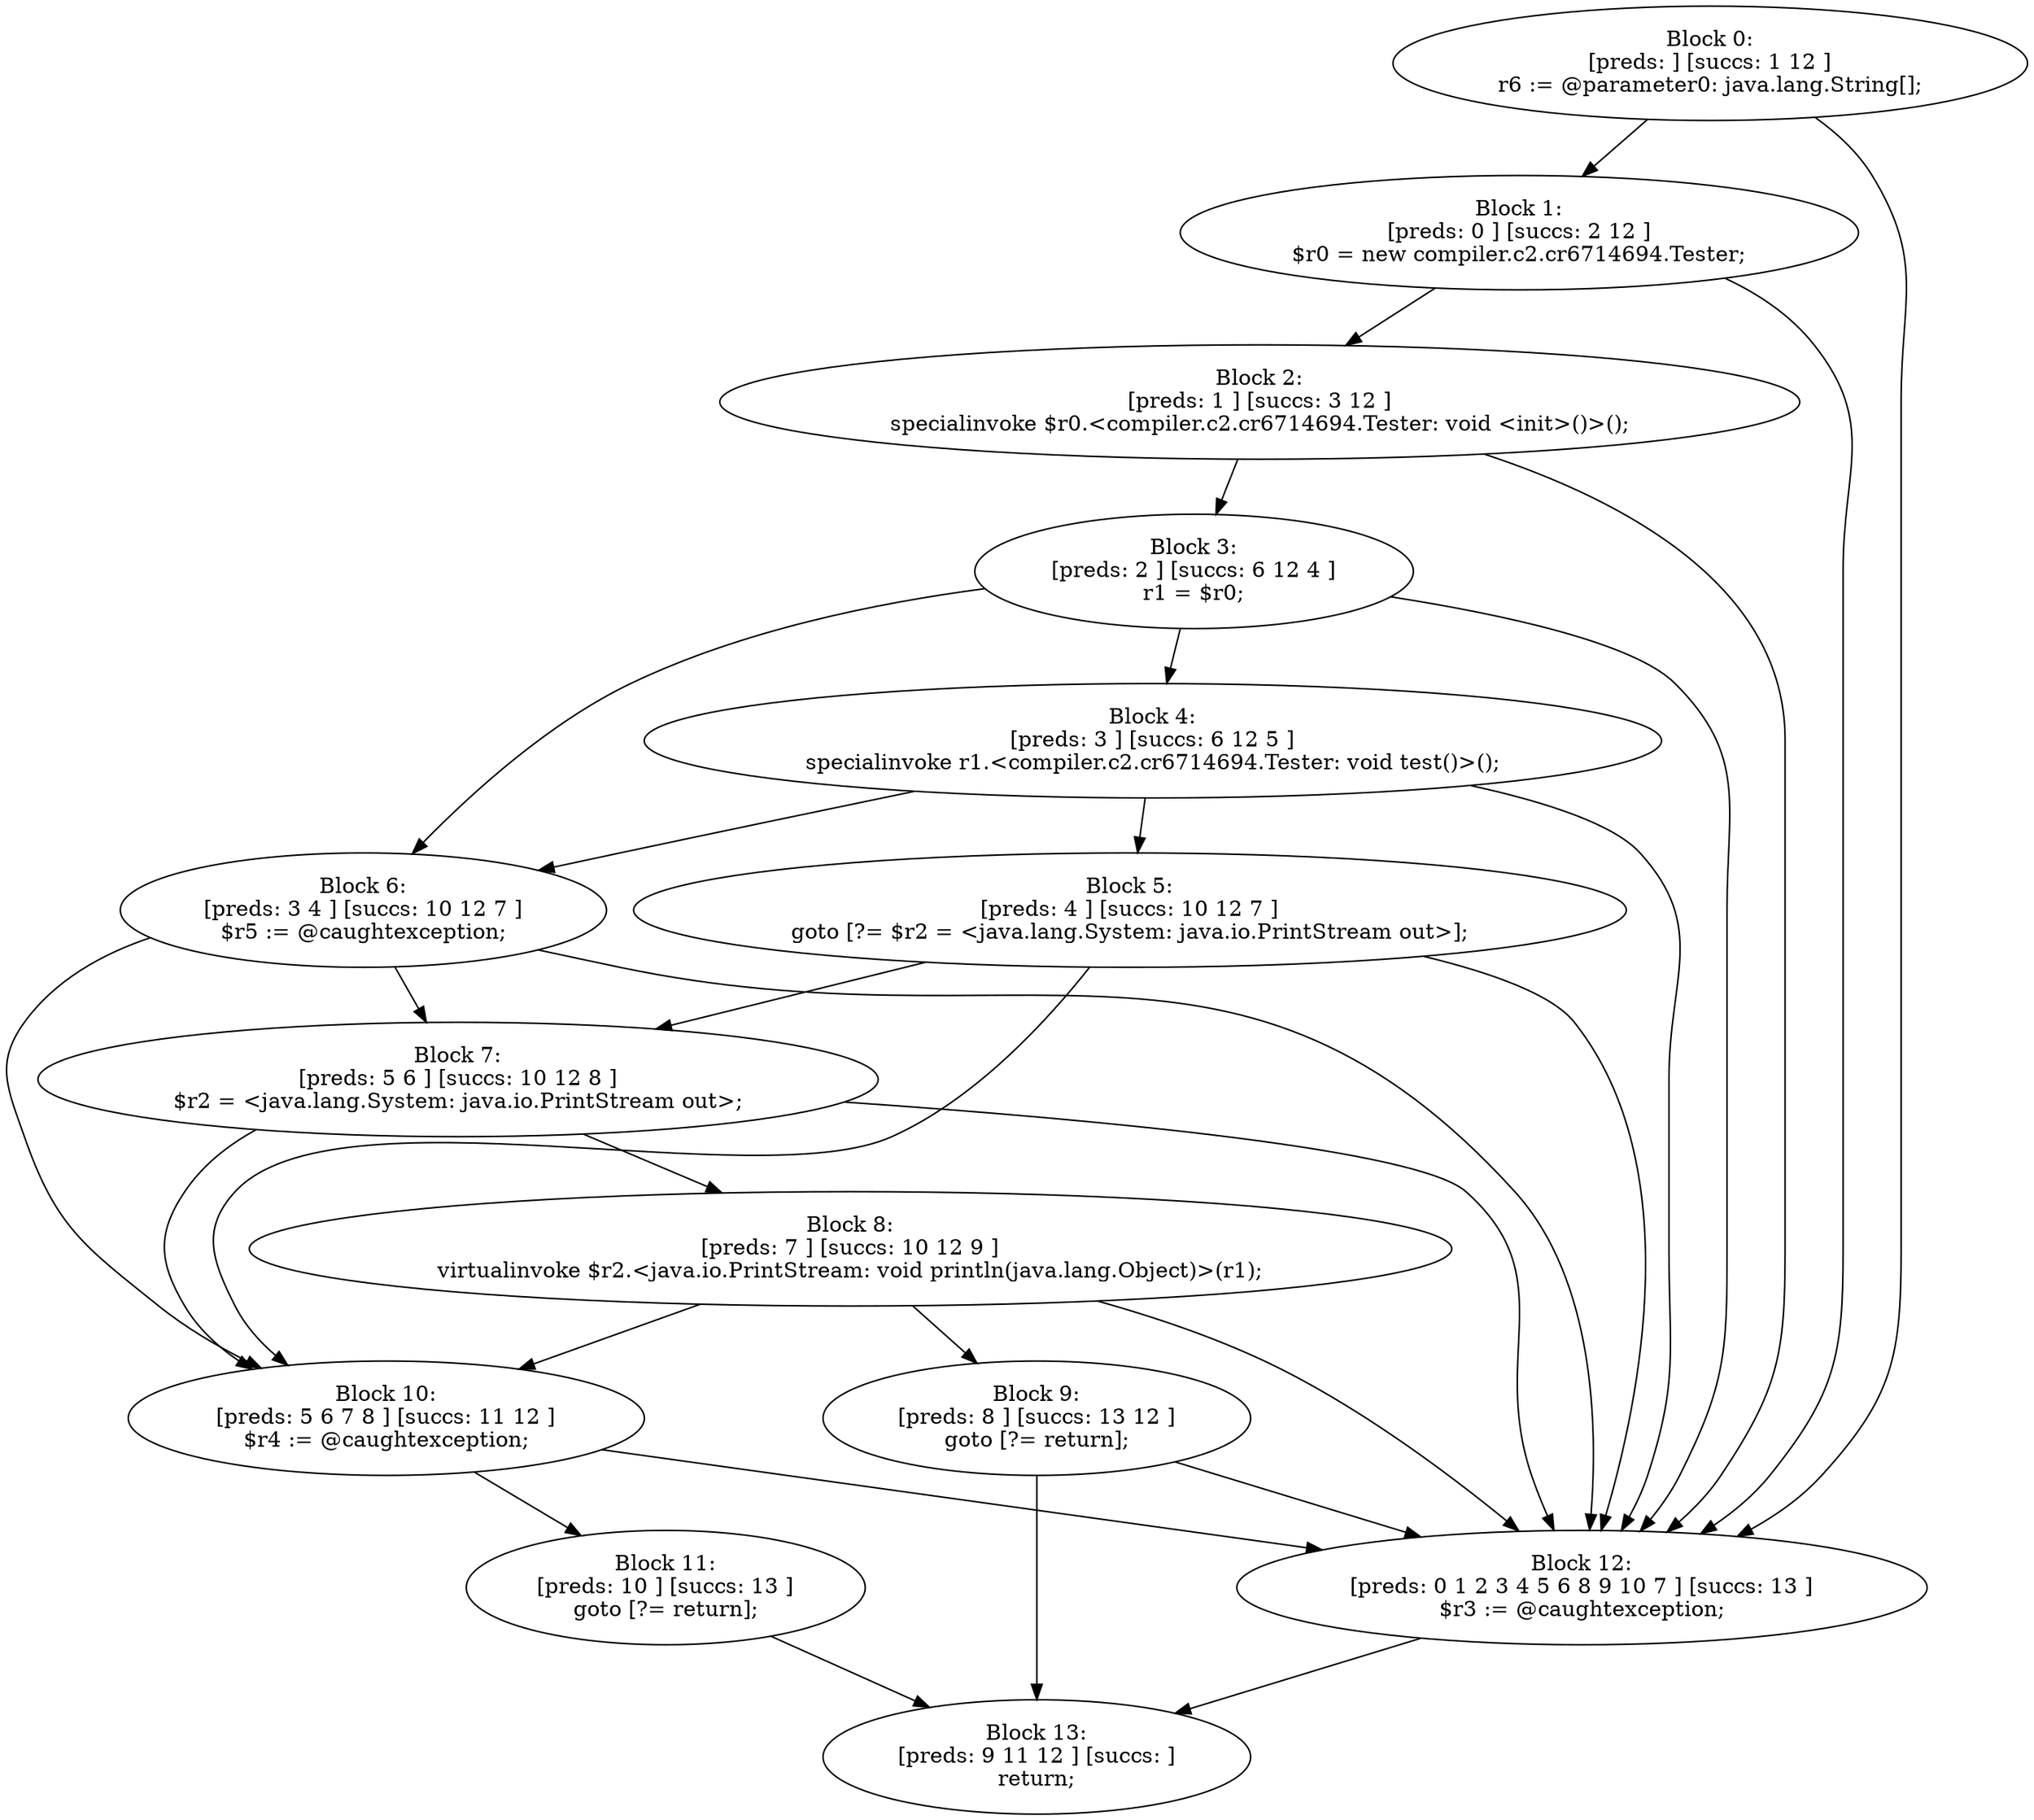 digraph "unitGraph" {
    "Block 0:
[preds: ] [succs: 1 12 ]
r6 := @parameter0: java.lang.String[];
"
    "Block 1:
[preds: 0 ] [succs: 2 12 ]
$r0 = new compiler.c2.cr6714694.Tester;
"
    "Block 2:
[preds: 1 ] [succs: 3 12 ]
specialinvoke $r0.<compiler.c2.cr6714694.Tester: void <init>()>();
"
    "Block 3:
[preds: 2 ] [succs: 6 12 4 ]
r1 = $r0;
"
    "Block 4:
[preds: 3 ] [succs: 6 12 5 ]
specialinvoke r1.<compiler.c2.cr6714694.Tester: void test()>();
"
    "Block 5:
[preds: 4 ] [succs: 10 12 7 ]
goto [?= $r2 = <java.lang.System: java.io.PrintStream out>];
"
    "Block 6:
[preds: 3 4 ] [succs: 10 12 7 ]
$r5 := @caughtexception;
"
    "Block 7:
[preds: 5 6 ] [succs: 10 12 8 ]
$r2 = <java.lang.System: java.io.PrintStream out>;
"
    "Block 8:
[preds: 7 ] [succs: 10 12 9 ]
virtualinvoke $r2.<java.io.PrintStream: void println(java.lang.Object)>(r1);
"
    "Block 9:
[preds: 8 ] [succs: 13 12 ]
goto [?= return];
"
    "Block 10:
[preds: 5 6 7 8 ] [succs: 11 12 ]
$r4 := @caughtexception;
"
    "Block 11:
[preds: 10 ] [succs: 13 ]
goto [?= return];
"
    "Block 12:
[preds: 0 1 2 3 4 5 6 8 9 10 7 ] [succs: 13 ]
$r3 := @caughtexception;
"
    "Block 13:
[preds: 9 11 12 ] [succs: ]
return;
"
    "Block 0:
[preds: ] [succs: 1 12 ]
r6 := @parameter0: java.lang.String[];
"->"Block 1:
[preds: 0 ] [succs: 2 12 ]
$r0 = new compiler.c2.cr6714694.Tester;
";
    "Block 0:
[preds: ] [succs: 1 12 ]
r6 := @parameter0: java.lang.String[];
"->"Block 12:
[preds: 0 1 2 3 4 5 6 8 9 10 7 ] [succs: 13 ]
$r3 := @caughtexception;
";
    "Block 1:
[preds: 0 ] [succs: 2 12 ]
$r0 = new compiler.c2.cr6714694.Tester;
"->"Block 2:
[preds: 1 ] [succs: 3 12 ]
specialinvoke $r0.<compiler.c2.cr6714694.Tester: void <init>()>();
";
    "Block 1:
[preds: 0 ] [succs: 2 12 ]
$r0 = new compiler.c2.cr6714694.Tester;
"->"Block 12:
[preds: 0 1 2 3 4 5 6 8 9 10 7 ] [succs: 13 ]
$r3 := @caughtexception;
";
    "Block 2:
[preds: 1 ] [succs: 3 12 ]
specialinvoke $r0.<compiler.c2.cr6714694.Tester: void <init>()>();
"->"Block 3:
[preds: 2 ] [succs: 6 12 4 ]
r1 = $r0;
";
    "Block 2:
[preds: 1 ] [succs: 3 12 ]
specialinvoke $r0.<compiler.c2.cr6714694.Tester: void <init>()>();
"->"Block 12:
[preds: 0 1 2 3 4 5 6 8 9 10 7 ] [succs: 13 ]
$r3 := @caughtexception;
";
    "Block 3:
[preds: 2 ] [succs: 6 12 4 ]
r1 = $r0;
"->"Block 6:
[preds: 3 4 ] [succs: 10 12 7 ]
$r5 := @caughtexception;
";
    "Block 3:
[preds: 2 ] [succs: 6 12 4 ]
r1 = $r0;
"->"Block 12:
[preds: 0 1 2 3 4 5 6 8 9 10 7 ] [succs: 13 ]
$r3 := @caughtexception;
";
    "Block 3:
[preds: 2 ] [succs: 6 12 4 ]
r1 = $r0;
"->"Block 4:
[preds: 3 ] [succs: 6 12 5 ]
specialinvoke r1.<compiler.c2.cr6714694.Tester: void test()>();
";
    "Block 4:
[preds: 3 ] [succs: 6 12 5 ]
specialinvoke r1.<compiler.c2.cr6714694.Tester: void test()>();
"->"Block 6:
[preds: 3 4 ] [succs: 10 12 7 ]
$r5 := @caughtexception;
";
    "Block 4:
[preds: 3 ] [succs: 6 12 5 ]
specialinvoke r1.<compiler.c2.cr6714694.Tester: void test()>();
"->"Block 12:
[preds: 0 1 2 3 4 5 6 8 9 10 7 ] [succs: 13 ]
$r3 := @caughtexception;
";
    "Block 4:
[preds: 3 ] [succs: 6 12 5 ]
specialinvoke r1.<compiler.c2.cr6714694.Tester: void test()>();
"->"Block 5:
[preds: 4 ] [succs: 10 12 7 ]
goto [?= $r2 = <java.lang.System: java.io.PrintStream out>];
";
    "Block 5:
[preds: 4 ] [succs: 10 12 7 ]
goto [?= $r2 = <java.lang.System: java.io.PrintStream out>];
"->"Block 10:
[preds: 5 6 7 8 ] [succs: 11 12 ]
$r4 := @caughtexception;
";
    "Block 5:
[preds: 4 ] [succs: 10 12 7 ]
goto [?= $r2 = <java.lang.System: java.io.PrintStream out>];
"->"Block 12:
[preds: 0 1 2 3 4 5 6 8 9 10 7 ] [succs: 13 ]
$r3 := @caughtexception;
";
    "Block 5:
[preds: 4 ] [succs: 10 12 7 ]
goto [?= $r2 = <java.lang.System: java.io.PrintStream out>];
"->"Block 7:
[preds: 5 6 ] [succs: 10 12 8 ]
$r2 = <java.lang.System: java.io.PrintStream out>;
";
    "Block 6:
[preds: 3 4 ] [succs: 10 12 7 ]
$r5 := @caughtexception;
"->"Block 10:
[preds: 5 6 7 8 ] [succs: 11 12 ]
$r4 := @caughtexception;
";
    "Block 6:
[preds: 3 4 ] [succs: 10 12 7 ]
$r5 := @caughtexception;
"->"Block 12:
[preds: 0 1 2 3 4 5 6 8 9 10 7 ] [succs: 13 ]
$r3 := @caughtexception;
";
    "Block 6:
[preds: 3 4 ] [succs: 10 12 7 ]
$r5 := @caughtexception;
"->"Block 7:
[preds: 5 6 ] [succs: 10 12 8 ]
$r2 = <java.lang.System: java.io.PrintStream out>;
";
    "Block 7:
[preds: 5 6 ] [succs: 10 12 8 ]
$r2 = <java.lang.System: java.io.PrintStream out>;
"->"Block 10:
[preds: 5 6 7 8 ] [succs: 11 12 ]
$r4 := @caughtexception;
";
    "Block 7:
[preds: 5 6 ] [succs: 10 12 8 ]
$r2 = <java.lang.System: java.io.PrintStream out>;
"->"Block 12:
[preds: 0 1 2 3 4 5 6 8 9 10 7 ] [succs: 13 ]
$r3 := @caughtexception;
";
    "Block 7:
[preds: 5 6 ] [succs: 10 12 8 ]
$r2 = <java.lang.System: java.io.PrintStream out>;
"->"Block 8:
[preds: 7 ] [succs: 10 12 9 ]
virtualinvoke $r2.<java.io.PrintStream: void println(java.lang.Object)>(r1);
";
    "Block 8:
[preds: 7 ] [succs: 10 12 9 ]
virtualinvoke $r2.<java.io.PrintStream: void println(java.lang.Object)>(r1);
"->"Block 10:
[preds: 5 6 7 8 ] [succs: 11 12 ]
$r4 := @caughtexception;
";
    "Block 8:
[preds: 7 ] [succs: 10 12 9 ]
virtualinvoke $r2.<java.io.PrintStream: void println(java.lang.Object)>(r1);
"->"Block 12:
[preds: 0 1 2 3 4 5 6 8 9 10 7 ] [succs: 13 ]
$r3 := @caughtexception;
";
    "Block 8:
[preds: 7 ] [succs: 10 12 9 ]
virtualinvoke $r2.<java.io.PrintStream: void println(java.lang.Object)>(r1);
"->"Block 9:
[preds: 8 ] [succs: 13 12 ]
goto [?= return];
";
    "Block 9:
[preds: 8 ] [succs: 13 12 ]
goto [?= return];
"->"Block 13:
[preds: 9 11 12 ] [succs: ]
return;
";
    "Block 9:
[preds: 8 ] [succs: 13 12 ]
goto [?= return];
"->"Block 12:
[preds: 0 1 2 3 4 5 6 8 9 10 7 ] [succs: 13 ]
$r3 := @caughtexception;
";
    "Block 10:
[preds: 5 6 7 8 ] [succs: 11 12 ]
$r4 := @caughtexception;
"->"Block 11:
[preds: 10 ] [succs: 13 ]
goto [?= return];
";
    "Block 10:
[preds: 5 6 7 8 ] [succs: 11 12 ]
$r4 := @caughtexception;
"->"Block 12:
[preds: 0 1 2 3 4 5 6 8 9 10 7 ] [succs: 13 ]
$r3 := @caughtexception;
";
    "Block 11:
[preds: 10 ] [succs: 13 ]
goto [?= return];
"->"Block 13:
[preds: 9 11 12 ] [succs: ]
return;
";
    "Block 12:
[preds: 0 1 2 3 4 5 6 8 9 10 7 ] [succs: 13 ]
$r3 := @caughtexception;
"->"Block 13:
[preds: 9 11 12 ] [succs: ]
return;
";
}
